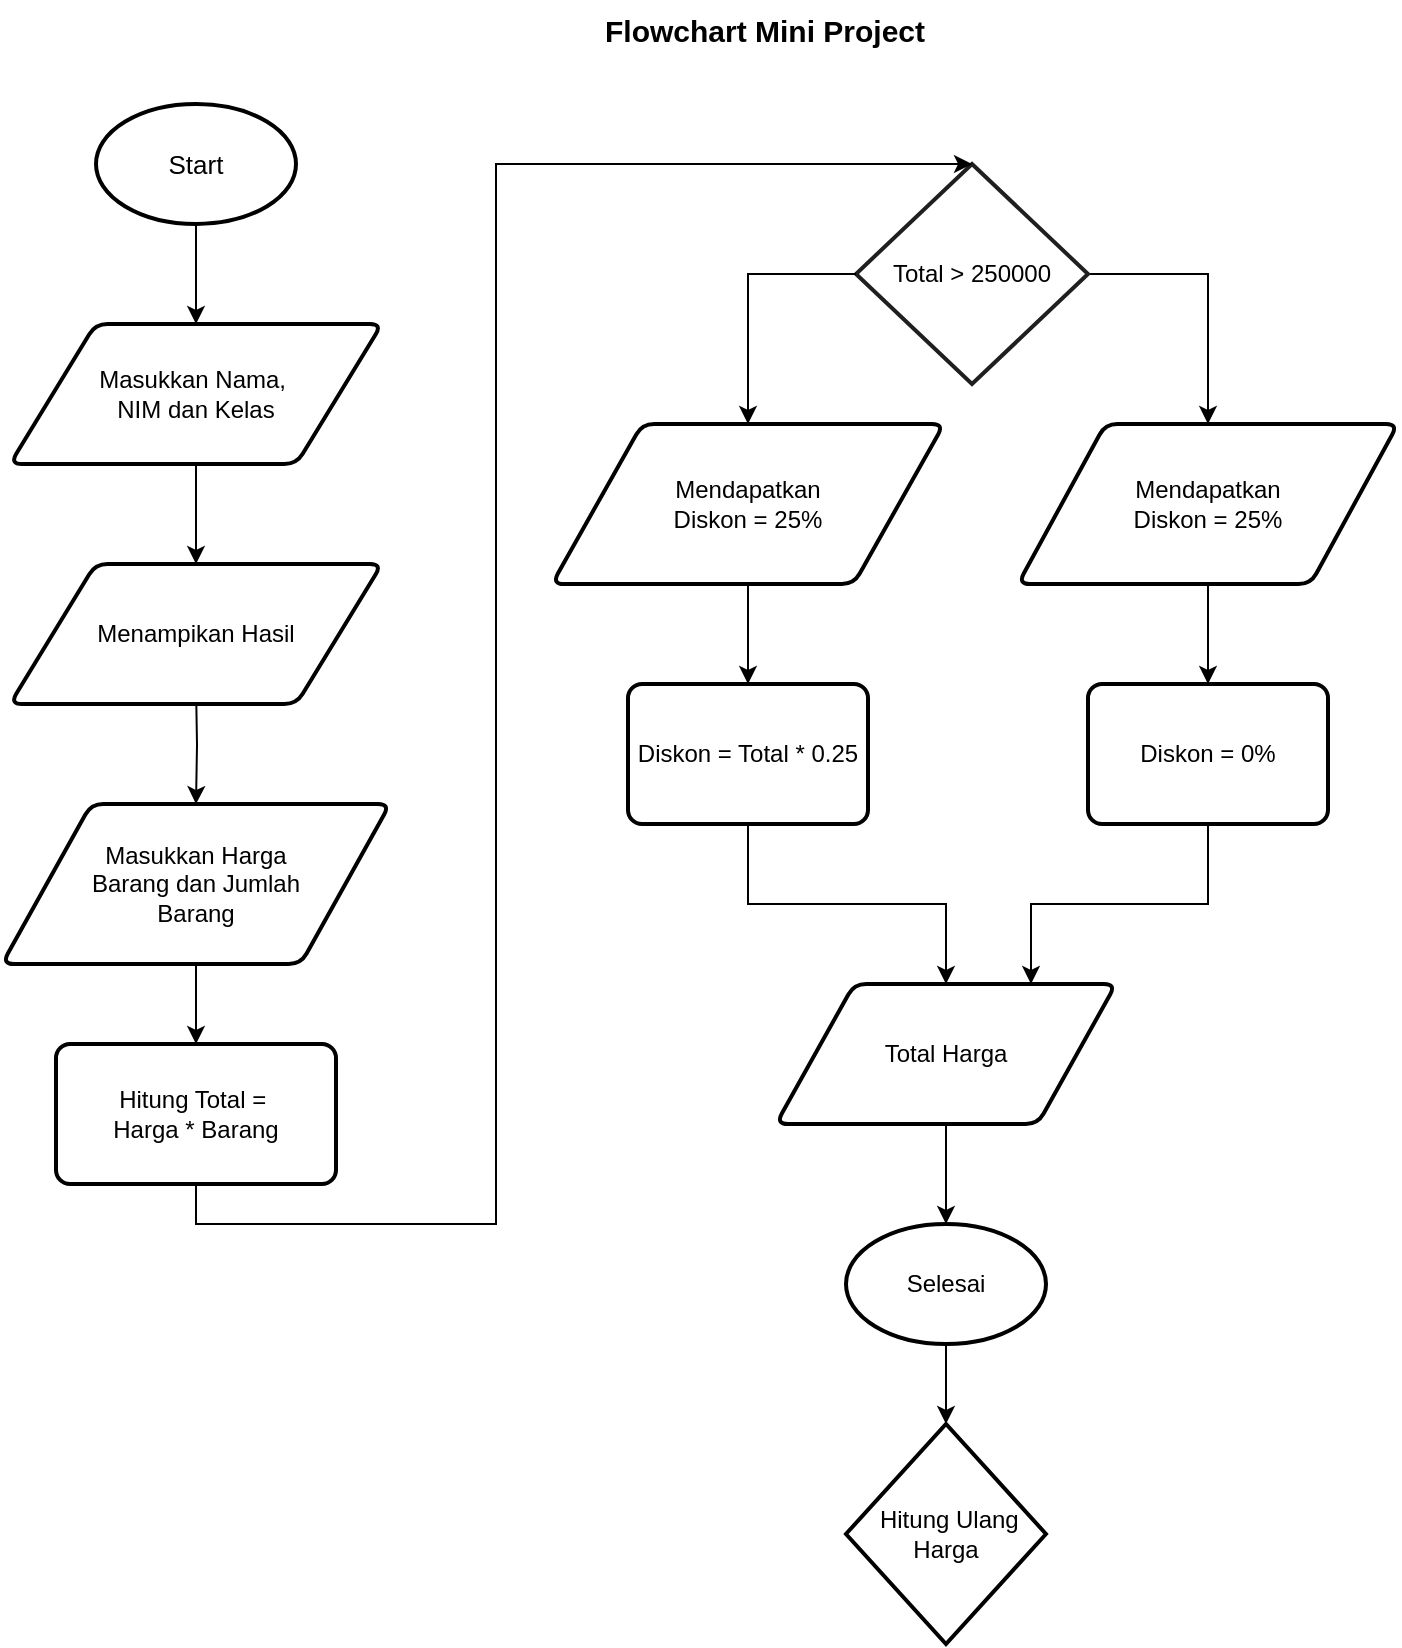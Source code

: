 <mxfile version="24.7.16">
  <diagram id="C5RBs43oDa-KdzZeNtuy" name="Page-1">
    <mxGraphModel dx="1611" dy="746" grid="1" gridSize="10" guides="1" tooltips="1" connect="1" arrows="1" fold="1" page="1" pageScale="1" pageWidth="827" pageHeight="1169" math="0" shadow="0">
      <root>
        <mxCell id="WIyWlLk6GJQsqaUBKTNV-0" />
        <mxCell id="WIyWlLk6GJQsqaUBKTNV-1" parent="WIyWlLk6GJQsqaUBKTNV-0" />
        <mxCell id="f21v2UU1LU6aCkuE69LF-22" style="edgeStyle=orthogonalEdgeStyle;rounded=0;orthogonalLoop=1;jettySize=auto;html=1;exitX=0.5;exitY=1;exitDx=0;exitDy=0;entryX=0.5;entryY=0;entryDx=0;entryDy=0;" edge="1" parent="WIyWlLk6GJQsqaUBKTNV-1" source="H6dS6gvr-uraTL1qiHeq-7" target="f21v2UU1LU6aCkuE69LF-3">
          <mxGeometry relative="1" as="geometry" />
        </mxCell>
        <mxCell id="H6dS6gvr-uraTL1qiHeq-7" value="Diskon = Total * 0.25" style="rounded=1;whiteSpace=wrap;html=1;absoluteArcSize=1;arcSize=14;strokeWidth=2;" parent="WIyWlLk6GJQsqaUBKTNV-1" vertex="1">
          <mxGeometry x="346" y="350" width="120" height="70" as="geometry" />
        </mxCell>
        <mxCell id="f21v2UU1LU6aCkuE69LF-19" style="edgeStyle=orthogonalEdgeStyle;rounded=0;orthogonalLoop=1;jettySize=auto;html=1;exitX=1;exitY=0.5;exitDx=0;exitDy=0;entryX=0.5;entryY=0;entryDx=0;entryDy=0;" edge="1" parent="WIyWlLk6GJQsqaUBKTNV-1" source="H6dS6gvr-uraTL1qiHeq-4" target="f21v2UU1LU6aCkuE69LF-17">
          <mxGeometry relative="1" as="geometry">
            <mxPoint x="640" y="210" as="targetPoint" />
          </mxGeometry>
        </mxCell>
        <mxCell id="H6dS6gvr-uraTL1qiHeq-4" value="Total &amp;gt; 250000" style="rhombus;whiteSpace=wrap;html=1;strokeColor=#1F1F1F;shadow=0;strokeWidth=2;" parent="WIyWlLk6GJQsqaUBKTNV-1" vertex="1">
          <mxGeometry x="460" y="90" width="116" height="110" as="geometry" />
        </mxCell>
        <mxCell id="gIv6dCVdmgl8j4xr0JMW-4" style="edgeStyle=orthogonalEdgeStyle;rounded=0;orthogonalLoop=1;jettySize=auto;html=1;exitX=0.5;exitY=1;exitDx=0;exitDy=0;exitPerimeter=0;" parent="WIyWlLk6GJQsqaUBKTNV-1" source="gIv6dCVdmgl8j4xr0JMW-0" target="gIv6dCVdmgl8j4xr0JMW-3" edge="1">
          <mxGeometry relative="1" as="geometry" />
        </mxCell>
        <mxCell id="gIv6dCVdmgl8j4xr0JMW-0" value="&lt;font style=&quot;font-size: 13px;&quot;&gt;Start&lt;/font&gt;" style="strokeWidth=2;html=1;shape=mxgraph.flowchart.start_1;whiteSpace=wrap;" parent="WIyWlLk6GJQsqaUBKTNV-1" vertex="1">
          <mxGeometry x="80" y="60" width="100" height="60" as="geometry" />
        </mxCell>
        <mxCell id="gIv6dCVdmgl8j4xr0JMW-1" value="&lt;b&gt;&lt;font style=&quot;font-size: 15px;&quot;&gt;Flowchart Mini Project&lt;/font&gt;&lt;/b&gt;" style="text;html=1;align=center;verticalAlign=middle;resizable=0;points=[];autosize=1;strokeColor=none;fillColor=none;" parent="WIyWlLk6GJQsqaUBKTNV-1" vertex="1">
          <mxGeometry x="324" y="8" width="180" height="30" as="geometry" />
        </mxCell>
        <mxCell id="gIv6dCVdmgl8j4xr0JMW-6" style="edgeStyle=orthogonalEdgeStyle;rounded=0;orthogonalLoop=1;jettySize=auto;html=1;exitX=0.5;exitY=1;exitDx=0;exitDy=0;" parent="WIyWlLk6GJQsqaUBKTNV-1" source="gIv6dCVdmgl8j4xr0JMW-3" edge="1">
          <mxGeometry relative="1" as="geometry">
            <mxPoint x="130" y="290.0" as="targetPoint" />
          </mxGeometry>
        </mxCell>
        <mxCell id="gIv6dCVdmgl8j4xr0JMW-3" value="&lt;font style=&quot;font-size: 12px;&quot;&gt;Masukkan Nama,&amp;nbsp;&lt;/font&gt;&lt;div&gt;&lt;font style=&quot;font-size: 12px;&quot;&gt;NIM&amp;nbsp;&lt;/font&gt;&lt;span style=&quot;background-color: initial;&quot;&gt;dan Kelas&lt;/span&gt;&lt;/div&gt;" style="shape=parallelogram;html=1;strokeWidth=2;perimeter=parallelogramPerimeter;whiteSpace=wrap;rounded=1;arcSize=12;size=0.23;" parent="WIyWlLk6GJQsqaUBKTNV-1" vertex="1">
          <mxGeometry x="37" y="170" width="186" height="70" as="geometry" />
        </mxCell>
        <mxCell id="H6dS6gvr-uraTL1qiHeq-1" style="edgeStyle=orthogonalEdgeStyle;rounded=0;orthogonalLoop=1;jettySize=auto;html=1;exitX=0.5;exitY=1;exitDx=0;exitDy=0;entryX=0.5;entryY=0;entryDx=0;entryDy=0;" parent="WIyWlLk6GJQsqaUBKTNV-1" target="H6dS6gvr-uraTL1qiHeq-0" edge="1">
          <mxGeometry relative="1" as="geometry">
            <mxPoint x="130" y="350.0" as="sourcePoint" />
          </mxGeometry>
        </mxCell>
        <mxCell id="H6dS6gvr-uraTL1qiHeq-3" style="edgeStyle=orthogonalEdgeStyle;rounded=0;orthogonalLoop=1;jettySize=auto;html=1;exitX=0.5;exitY=1;exitDx=0;exitDy=0;" parent="WIyWlLk6GJQsqaUBKTNV-1" source="H6dS6gvr-uraTL1qiHeq-0" target="H6dS6gvr-uraTL1qiHeq-2" edge="1">
          <mxGeometry relative="1" as="geometry" />
        </mxCell>
        <mxCell id="H6dS6gvr-uraTL1qiHeq-0" value="Masukkan Harga&lt;div&gt;&amp;nbsp;Barang&lt;span style=&quot;background-color: initial;&quot;&gt;&amp;nbsp;dan Jumlah&amp;nbsp;&lt;/span&gt;&lt;/div&gt;&lt;div&gt;&lt;span style=&quot;background-color: initial;&quot;&gt;Barang&lt;/span&gt;&lt;/div&gt;" style="shape=parallelogram;html=1;strokeWidth=2;perimeter=parallelogramPerimeter;whiteSpace=wrap;rounded=1;arcSize=12;size=0.23;align=center;" parent="WIyWlLk6GJQsqaUBKTNV-1" vertex="1">
          <mxGeometry x="33" y="410" width="194" height="80" as="geometry" />
        </mxCell>
        <mxCell id="H6dS6gvr-uraTL1qiHeq-6" style="edgeStyle=orthogonalEdgeStyle;rounded=0;orthogonalLoop=1;jettySize=auto;html=1;exitX=0.5;exitY=1;exitDx=0;exitDy=0;entryX=0.5;entryY=0;entryDx=0;entryDy=0;" parent="WIyWlLk6GJQsqaUBKTNV-1" source="H6dS6gvr-uraTL1qiHeq-2" target="H6dS6gvr-uraTL1qiHeq-4" edge="1">
          <mxGeometry relative="1" as="geometry">
            <mxPoint x="450" y="140" as="targetPoint" />
            <Array as="points">
              <mxPoint x="130" y="620" />
              <mxPoint x="280" y="620" />
              <mxPoint x="280" y="90" />
            </Array>
          </mxGeometry>
        </mxCell>
        <mxCell id="H6dS6gvr-uraTL1qiHeq-2" value="Hitung Total =&amp;nbsp;&lt;div&gt;Harga * Barang&lt;/div&gt;" style="rounded=1;whiteSpace=wrap;html=1;absoluteArcSize=1;arcSize=14;strokeWidth=2;" parent="WIyWlLk6GJQsqaUBKTNV-1" vertex="1">
          <mxGeometry x="60" y="530" width="140" height="70" as="geometry" />
        </mxCell>
        <mxCell id="f21v2UU1LU6aCkuE69LF-14" style="edgeStyle=orthogonalEdgeStyle;rounded=0;orthogonalLoop=1;jettySize=auto;html=1;exitX=0.5;exitY=1;exitDx=0;exitDy=0;entryX=0.75;entryY=0;entryDx=0;entryDy=0;" edge="1" parent="WIyWlLk6GJQsqaUBKTNV-1" source="H6dS6gvr-uraTL1qiHeq-10" target="f21v2UU1LU6aCkuE69LF-3">
          <mxGeometry relative="1" as="geometry">
            <Array as="points">
              <mxPoint x="636" y="460" />
              <mxPoint x="548" y="460" />
            </Array>
          </mxGeometry>
        </mxCell>
        <mxCell id="H6dS6gvr-uraTL1qiHeq-10" value="Diskon = 0%" style="rounded=1;whiteSpace=wrap;html=1;absoluteArcSize=1;arcSize=14;strokeWidth=2;" parent="WIyWlLk6GJQsqaUBKTNV-1" vertex="1">
          <mxGeometry x="576" y="350" width="120" height="70" as="geometry" />
        </mxCell>
        <mxCell id="f21v2UU1LU6aCkuE69LF-2" style="edgeStyle=orthogonalEdgeStyle;rounded=0;orthogonalLoop=1;jettySize=auto;html=1;exitX=0.5;exitY=1;exitDx=0;exitDy=0;" edge="1" parent="WIyWlLk6GJQsqaUBKTNV-1" source="UI7q3JT3bbnegVXSl179-0" target="H6dS6gvr-uraTL1qiHeq-7">
          <mxGeometry relative="1" as="geometry" />
        </mxCell>
        <mxCell id="UI7q3JT3bbnegVXSl179-0" value="&amp;nbsp;Mendapatkan&amp;nbsp;&lt;div&gt;Diskon =&amp;nbsp;&lt;span style=&quot;background-color: initial;&quot;&gt;25%&lt;/span&gt;&lt;/div&gt;" style="shape=parallelogram;html=1;strokeWidth=2;perimeter=parallelogramPerimeter;whiteSpace=wrap;rounded=1;arcSize=12;size=0.23;" parent="WIyWlLk6GJQsqaUBKTNV-1" vertex="1">
          <mxGeometry x="308" y="220" width="196" height="80" as="geometry" />
        </mxCell>
        <mxCell id="UI7q3JT3bbnegVXSl179-4" style="edgeStyle=none;curved=1;rounded=0;orthogonalLoop=1;jettySize=auto;html=1;exitX=0;exitY=1;exitDx=0;exitDy=0;fontSize=12;startSize=8;endSize=8;" parent="WIyWlLk6GJQsqaUBKTNV-1" source="H6dS6gvr-uraTL1qiHeq-4" target="H6dS6gvr-uraTL1qiHeq-4" edge="1">
          <mxGeometry relative="1" as="geometry" />
        </mxCell>
        <mxCell id="f21v2UU1LU6aCkuE69LF-1" value="Menampikan Hasil" style="shape=parallelogram;html=1;strokeWidth=2;perimeter=parallelogramPerimeter;whiteSpace=wrap;rounded=1;arcSize=12;size=0.23;" vertex="1" parent="WIyWlLk6GJQsqaUBKTNV-1">
          <mxGeometry x="37" y="290" width="186" height="70" as="geometry" />
        </mxCell>
        <mxCell id="f21v2UU1LU6aCkuE69LF-3" value="Total Harga" style="shape=parallelogram;html=1;strokeWidth=2;perimeter=parallelogramPerimeter;whiteSpace=wrap;rounded=1;arcSize=12;size=0.23;" vertex="1" parent="WIyWlLk6GJQsqaUBKTNV-1">
          <mxGeometry x="420" y="500" width="170" height="70" as="geometry" />
        </mxCell>
        <mxCell id="f21v2UU1LU6aCkuE69LF-26" style="edgeStyle=orthogonalEdgeStyle;rounded=0;orthogonalLoop=1;jettySize=auto;html=1;exitX=0.5;exitY=1;exitDx=0;exitDy=0;exitPerimeter=0;entryX=0;entryY=0.5;entryDx=0;entryDy=0;" edge="1" parent="WIyWlLk6GJQsqaUBKTNV-1" source="f21v2UU1LU6aCkuE69LF-9" target="f21v2UU1LU6aCkuE69LF-25">
          <mxGeometry relative="1" as="geometry" />
        </mxCell>
        <mxCell id="f21v2UU1LU6aCkuE69LF-9" value="Selesai" style="strokeWidth=2;html=1;shape=mxgraph.flowchart.start_1;whiteSpace=wrap;" vertex="1" parent="WIyWlLk6GJQsqaUBKTNV-1">
          <mxGeometry x="455" y="620" width="100" height="60" as="geometry" />
        </mxCell>
        <mxCell id="f21v2UU1LU6aCkuE69LF-16" style="edgeStyle=orthogonalEdgeStyle;rounded=0;orthogonalLoop=1;jettySize=auto;html=1;exitX=0;exitY=0.5;exitDx=0;exitDy=0;entryX=0.5;entryY=0;entryDx=0;entryDy=0;" edge="1" parent="WIyWlLk6GJQsqaUBKTNV-1" source="H6dS6gvr-uraTL1qiHeq-4" target="UI7q3JT3bbnegVXSl179-0">
          <mxGeometry relative="1" as="geometry">
            <mxPoint x="440" y="200" as="targetPoint" />
          </mxGeometry>
        </mxCell>
        <mxCell id="f21v2UU1LU6aCkuE69LF-21" style="edgeStyle=orthogonalEdgeStyle;rounded=0;orthogonalLoop=1;jettySize=auto;html=1;exitX=0.5;exitY=1;exitDx=0;exitDy=0;entryX=0.5;entryY=0;entryDx=0;entryDy=0;" edge="1" parent="WIyWlLk6GJQsqaUBKTNV-1" source="f21v2UU1LU6aCkuE69LF-17" target="H6dS6gvr-uraTL1qiHeq-10">
          <mxGeometry relative="1" as="geometry" />
        </mxCell>
        <mxCell id="f21v2UU1LU6aCkuE69LF-17" value="&amp;nbsp;Mendapatkan&amp;nbsp;&lt;div&gt;Diskon =&amp;nbsp;&lt;span style=&quot;background-color: initial;&quot;&gt;25%&lt;/span&gt;&lt;/div&gt;" style="shape=parallelogram;html=1;strokeWidth=2;perimeter=parallelogramPerimeter;whiteSpace=wrap;rounded=1;arcSize=12;size=0.23;" vertex="1" parent="WIyWlLk6GJQsqaUBKTNV-1">
          <mxGeometry x="541" y="220" width="190" height="80" as="geometry" />
        </mxCell>
        <mxCell id="f21v2UU1LU6aCkuE69LF-23" style="edgeStyle=orthogonalEdgeStyle;rounded=0;orthogonalLoop=1;jettySize=auto;html=1;exitX=0.5;exitY=1;exitDx=0;exitDy=0;entryX=0.5;entryY=0;entryDx=0;entryDy=0;entryPerimeter=0;" edge="1" parent="WIyWlLk6GJQsqaUBKTNV-1" source="f21v2UU1LU6aCkuE69LF-3" target="f21v2UU1LU6aCkuE69LF-9">
          <mxGeometry relative="1" as="geometry" />
        </mxCell>
        <mxCell id="f21v2UU1LU6aCkuE69LF-25" value="&amp;nbsp;Hitung Ulang Harga" style="rhombus;whiteSpace=wrap;html=1;strokeWidth=2;direction=south;" vertex="1" parent="WIyWlLk6GJQsqaUBKTNV-1">
          <mxGeometry x="455" y="720" width="100" height="110" as="geometry" />
        </mxCell>
      </root>
    </mxGraphModel>
  </diagram>
</mxfile>
